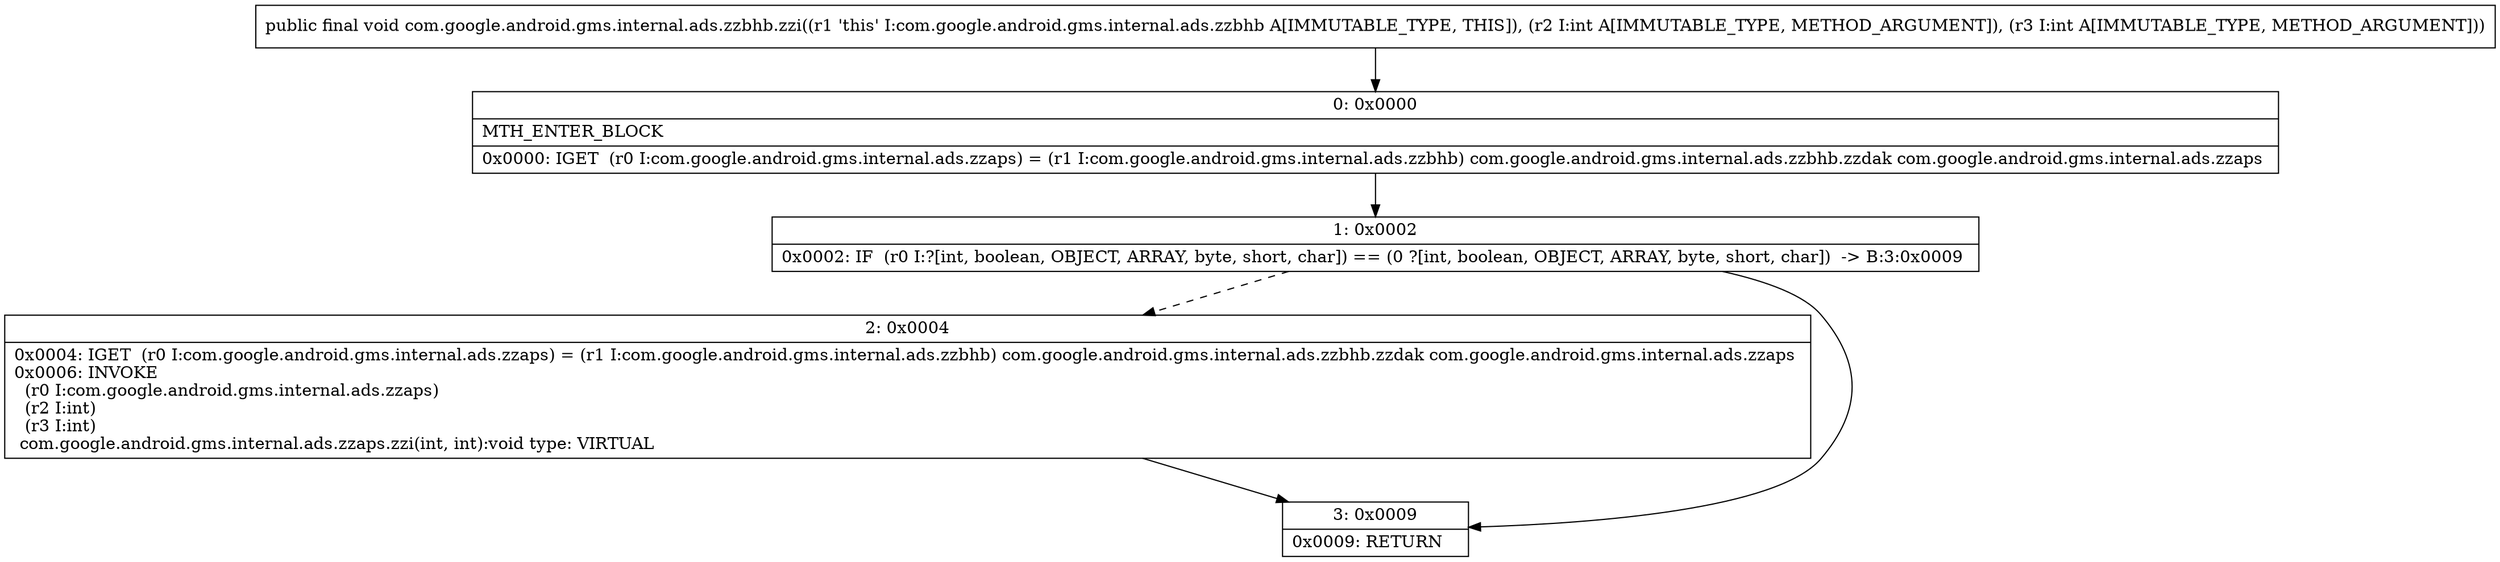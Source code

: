 digraph "CFG forcom.google.android.gms.internal.ads.zzbhb.zzi(II)V" {
Node_0 [shape=record,label="{0\:\ 0x0000|MTH_ENTER_BLOCK\l|0x0000: IGET  (r0 I:com.google.android.gms.internal.ads.zzaps) = (r1 I:com.google.android.gms.internal.ads.zzbhb) com.google.android.gms.internal.ads.zzbhb.zzdak com.google.android.gms.internal.ads.zzaps \l}"];
Node_1 [shape=record,label="{1\:\ 0x0002|0x0002: IF  (r0 I:?[int, boolean, OBJECT, ARRAY, byte, short, char]) == (0 ?[int, boolean, OBJECT, ARRAY, byte, short, char])  \-\> B:3:0x0009 \l}"];
Node_2 [shape=record,label="{2\:\ 0x0004|0x0004: IGET  (r0 I:com.google.android.gms.internal.ads.zzaps) = (r1 I:com.google.android.gms.internal.ads.zzbhb) com.google.android.gms.internal.ads.zzbhb.zzdak com.google.android.gms.internal.ads.zzaps \l0x0006: INVOKE  \l  (r0 I:com.google.android.gms.internal.ads.zzaps)\l  (r2 I:int)\l  (r3 I:int)\l com.google.android.gms.internal.ads.zzaps.zzi(int, int):void type: VIRTUAL \l}"];
Node_3 [shape=record,label="{3\:\ 0x0009|0x0009: RETURN   \l}"];
MethodNode[shape=record,label="{public final void com.google.android.gms.internal.ads.zzbhb.zzi((r1 'this' I:com.google.android.gms.internal.ads.zzbhb A[IMMUTABLE_TYPE, THIS]), (r2 I:int A[IMMUTABLE_TYPE, METHOD_ARGUMENT]), (r3 I:int A[IMMUTABLE_TYPE, METHOD_ARGUMENT])) }"];
MethodNode -> Node_0;
Node_0 -> Node_1;
Node_1 -> Node_2[style=dashed];
Node_1 -> Node_3;
Node_2 -> Node_3;
}

